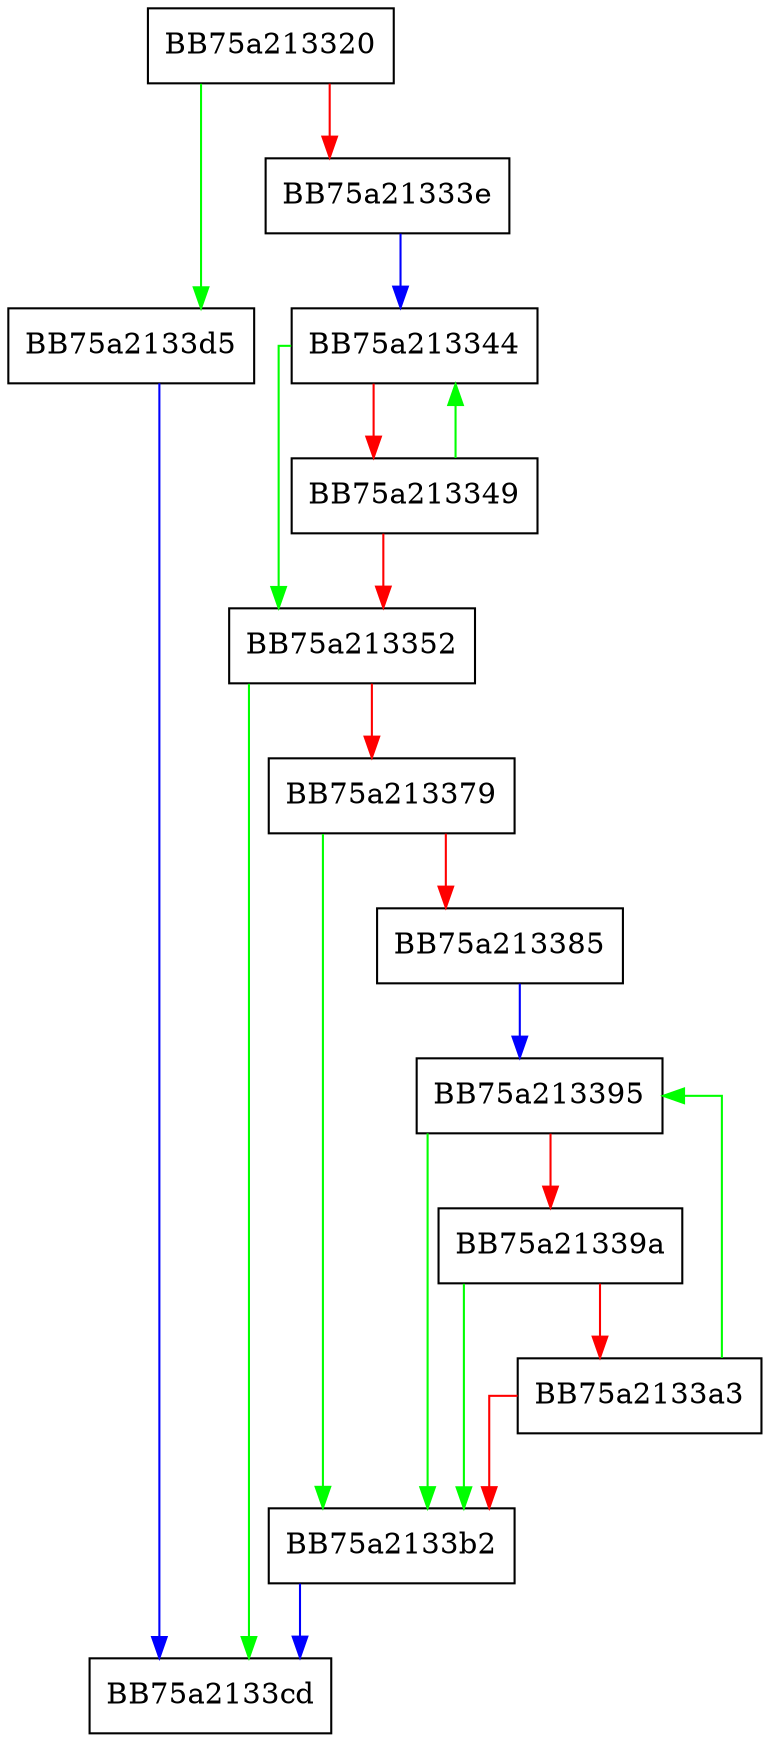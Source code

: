 digraph StringCchCatA {
  node [shape="box"];
  graph [splines=ortho];
  BB75a213320 -> BB75a2133d5 [color="green"];
  BB75a213320 -> BB75a21333e [color="red"];
  BB75a21333e -> BB75a213344 [color="blue"];
  BB75a213344 -> BB75a213352 [color="green"];
  BB75a213344 -> BB75a213349 [color="red"];
  BB75a213349 -> BB75a213344 [color="green"];
  BB75a213349 -> BB75a213352 [color="red"];
  BB75a213352 -> BB75a2133cd [color="green"];
  BB75a213352 -> BB75a213379 [color="red"];
  BB75a213379 -> BB75a2133b2 [color="green"];
  BB75a213379 -> BB75a213385 [color="red"];
  BB75a213385 -> BB75a213395 [color="blue"];
  BB75a213395 -> BB75a2133b2 [color="green"];
  BB75a213395 -> BB75a21339a [color="red"];
  BB75a21339a -> BB75a2133b2 [color="green"];
  BB75a21339a -> BB75a2133a3 [color="red"];
  BB75a2133a3 -> BB75a213395 [color="green"];
  BB75a2133a3 -> BB75a2133b2 [color="red"];
  BB75a2133b2 -> BB75a2133cd [color="blue"];
  BB75a2133d5 -> BB75a2133cd [color="blue"];
}